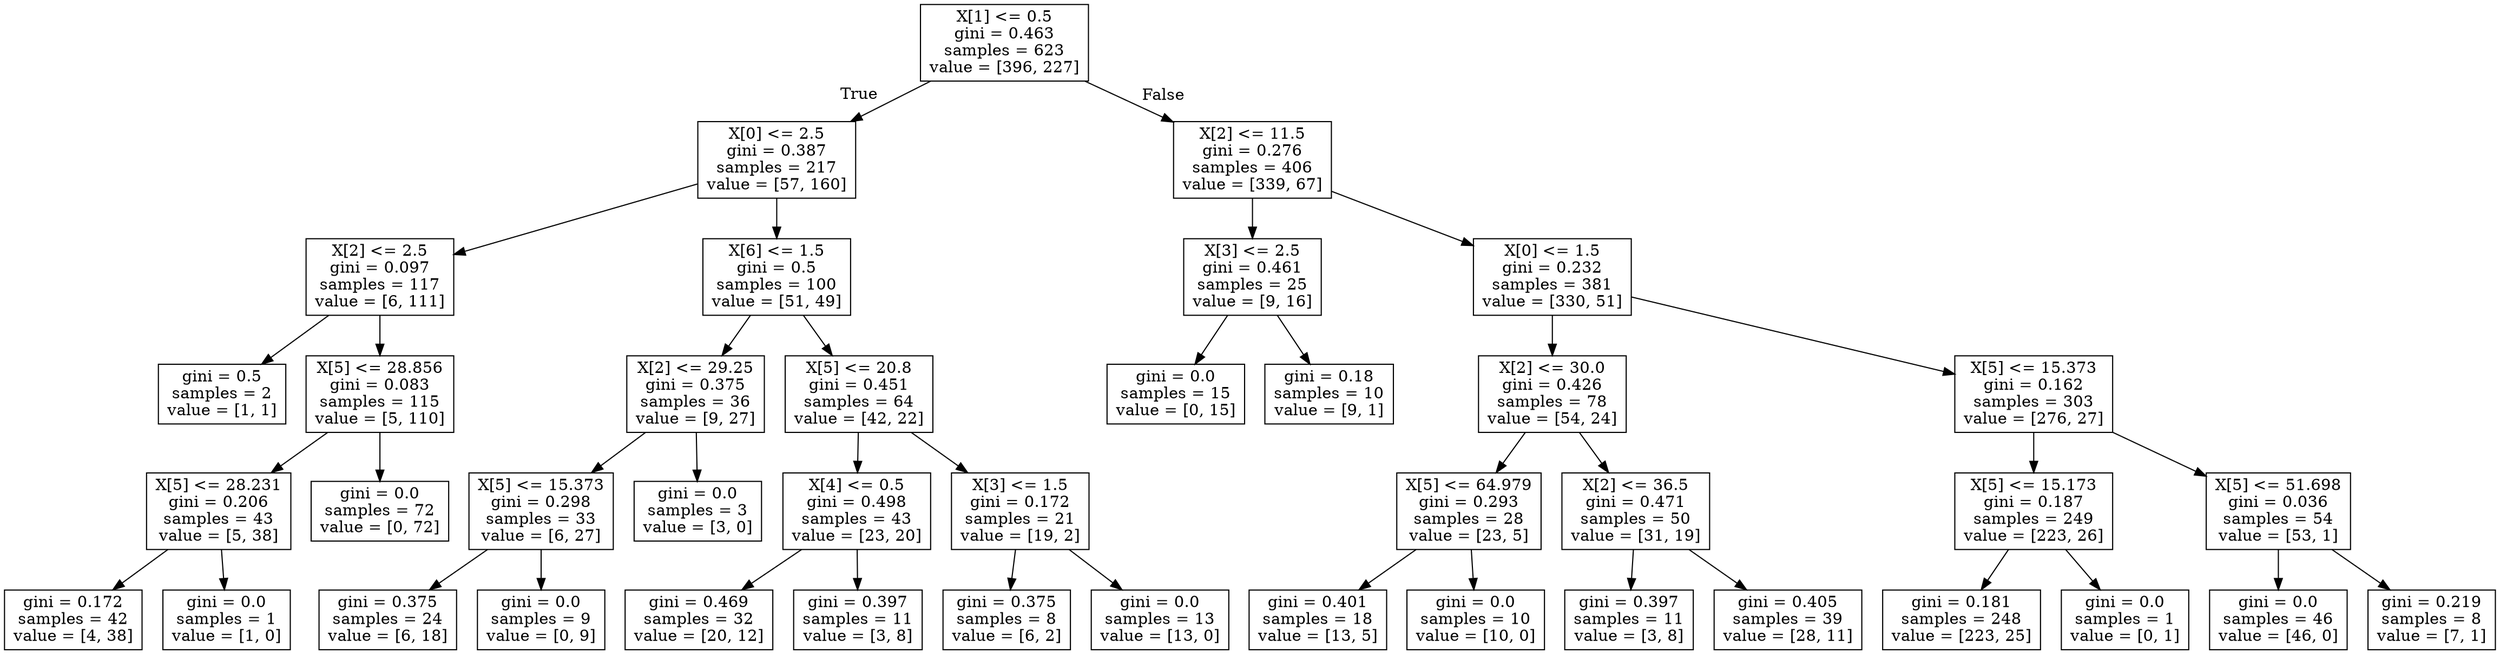 digraph Tree {
node [shape=box] ;
0 [label="X[1] <= 0.5\ngini = 0.463\nsamples = 623\nvalue = [396, 227]"] ;
1 [label="X[0] <= 2.5\ngini = 0.387\nsamples = 217\nvalue = [57, 160]"] ;
0 -> 1 [labeldistance=2.5, labelangle=45, headlabel="True"] ;
2 [label="X[2] <= 2.5\ngini = 0.097\nsamples = 117\nvalue = [6, 111]"] ;
1 -> 2 ;
3 [label="gini = 0.5\nsamples = 2\nvalue = [1, 1]"] ;
2 -> 3 ;
4 [label="X[5] <= 28.856\ngini = 0.083\nsamples = 115\nvalue = [5, 110]"] ;
2 -> 4 ;
5 [label="X[5] <= 28.231\ngini = 0.206\nsamples = 43\nvalue = [5, 38]"] ;
4 -> 5 ;
6 [label="gini = 0.172\nsamples = 42\nvalue = [4, 38]"] ;
5 -> 6 ;
7 [label="gini = 0.0\nsamples = 1\nvalue = [1, 0]"] ;
5 -> 7 ;
8 [label="gini = 0.0\nsamples = 72\nvalue = [0, 72]"] ;
4 -> 8 ;
9 [label="X[6] <= 1.5\ngini = 0.5\nsamples = 100\nvalue = [51, 49]"] ;
1 -> 9 ;
10 [label="X[2] <= 29.25\ngini = 0.375\nsamples = 36\nvalue = [9, 27]"] ;
9 -> 10 ;
11 [label="X[5] <= 15.373\ngini = 0.298\nsamples = 33\nvalue = [6, 27]"] ;
10 -> 11 ;
12 [label="gini = 0.375\nsamples = 24\nvalue = [6, 18]"] ;
11 -> 12 ;
13 [label="gini = 0.0\nsamples = 9\nvalue = [0, 9]"] ;
11 -> 13 ;
14 [label="gini = 0.0\nsamples = 3\nvalue = [3, 0]"] ;
10 -> 14 ;
15 [label="X[5] <= 20.8\ngini = 0.451\nsamples = 64\nvalue = [42, 22]"] ;
9 -> 15 ;
16 [label="X[4] <= 0.5\ngini = 0.498\nsamples = 43\nvalue = [23, 20]"] ;
15 -> 16 ;
17 [label="gini = 0.469\nsamples = 32\nvalue = [20, 12]"] ;
16 -> 17 ;
18 [label="gini = 0.397\nsamples = 11\nvalue = [3, 8]"] ;
16 -> 18 ;
19 [label="X[3] <= 1.5\ngini = 0.172\nsamples = 21\nvalue = [19, 2]"] ;
15 -> 19 ;
20 [label="gini = 0.375\nsamples = 8\nvalue = [6, 2]"] ;
19 -> 20 ;
21 [label="gini = 0.0\nsamples = 13\nvalue = [13, 0]"] ;
19 -> 21 ;
22 [label="X[2] <= 11.5\ngini = 0.276\nsamples = 406\nvalue = [339, 67]"] ;
0 -> 22 [labeldistance=2.5, labelangle=-45, headlabel="False"] ;
23 [label="X[3] <= 2.5\ngini = 0.461\nsamples = 25\nvalue = [9, 16]"] ;
22 -> 23 ;
24 [label="gini = 0.0\nsamples = 15\nvalue = [0, 15]"] ;
23 -> 24 ;
25 [label="gini = 0.18\nsamples = 10\nvalue = [9, 1]"] ;
23 -> 25 ;
26 [label="X[0] <= 1.5\ngini = 0.232\nsamples = 381\nvalue = [330, 51]"] ;
22 -> 26 ;
27 [label="X[2] <= 30.0\ngini = 0.426\nsamples = 78\nvalue = [54, 24]"] ;
26 -> 27 ;
28 [label="X[5] <= 64.979\ngini = 0.293\nsamples = 28\nvalue = [23, 5]"] ;
27 -> 28 ;
29 [label="gini = 0.401\nsamples = 18\nvalue = [13, 5]"] ;
28 -> 29 ;
30 [label="gini = 0.0\nsamples = 10\nvalue = [10, 0]"] ;
28 -> 30 ;
31 [label="X[2] <= 36.5\ngini = 0.471\nsamples = 50\nvalue = [31, 19]"] ;
27 -> 31 ;
32 [label="gini = 0.397\nsamples = 11\nvalue = [3, 8]"] ;
31 -> 32 ;
33 [label="gini = 0.405\nsamples = 39\nvalue = [28, 11]"] ;
31 -> 33 ;
34 [label="X[5] <= 15.373\ngini = 0.162\nsamples = 303\nvalue = [276, 27]"] ;
26 -> 34 ;
35 [label="X[5] <= 15.173\ngini = 0.187\nsamples = 249\nvalue = [223, 26]"] ;
34 -> 35 ;
36 [label="gini = 0.181\nsamples = 248\nvalue = [223, 25]"] ;
35 -> 36 ;
37 [label="gini = 0.0\nsamples = 1\nvalue = [0, 1]"] ;
35 -> 37 ;
38 [label="X[5] <= 51.698\ngini = 0.036\nsamples = 54\nvalue = [53, 1]"] ;
34 -> 38 ;
39 [label="gini = 0.0\nsamples = 46\nvalue = [46, 0]"] ;
38 -> 39 ;
40 [label="gini = 0.219\nsamples = 8\nvalue = [7, 1]"] ;
38 -> 40 ;
}